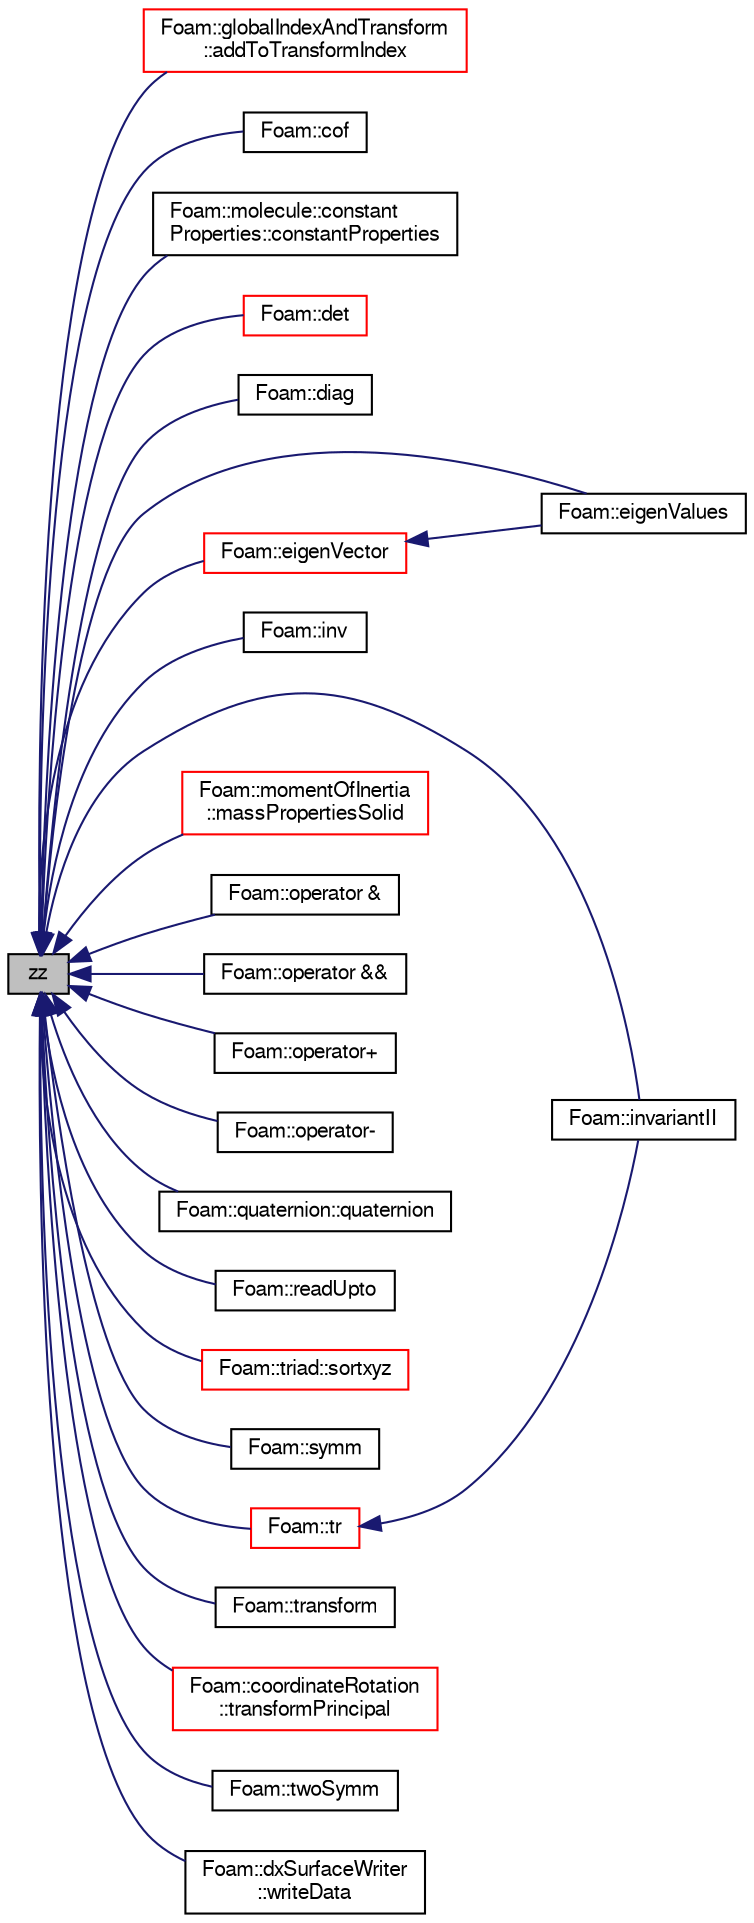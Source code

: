 digraph "zz"
{
  bgcolor="transparent";
  edge [fontname="FreeSans",fontsize="10",labelfontname="FreeSans",labelfontsize="10"];
  node [fontname="FreeSans",fontsize="10",shape=record];
  rankdir="LR";
  Node982 [label="zz",height=0.2,width=0.4,color="black", fillcolor="grey75", style="filled", fontcolor="black"];
  Node982 -> Node983 [dir="back",color="midnightblue",fontsize="10",style="solid",fontname="FreeSans"];
  Node983 [label="Foam::globalIndexAndTransform\l::addToTransformIndex",height=0.2,width=0.4,color="red",URL="$a27690.html#ae12df20b0dd6402143a55db4e120ff36",tooltip="Add patch transformation to transformIndex. Return new. "];
  Node982 -> Node985 [dir="back",color="midnightblue",fontsize="10",style="solid",fontname="FreeSans"];
  Node985 [label="Foam::cof",height=0.2,width=0.4,color="black",URL="$a21124.html#ad125526a422e2bd9c6e5c5f4a317af26",tooltip="Return the cofactor tensor of a tensor. "];
  Node982 -> Node986 [dir="back",color="midnightblue",fontsize="10",style="solid",fontname="FreeSans"];
  Node986 [label="Foam::molecule::constant\lProperties::constantProperties",height=0.2,width=0.4,color="black",URL="$a24394.html#a48f10350a2cae9811619cc14159099d6",tooltip="Construct from dictionary. "];
  Node982 -> Node987 [dir="back",color="midnightblue",fontsize="10",style="solid",fontname="FreeSans"];
  Node987 [label="Foam::det",height=0.2,width=0.4,color="red",URL="$a21124.html#a1d843934098e732c7ab3f36774a0abc9",tooltip="Return the determinant of a tensor. "];
  Node982 -> Node990 [dir="back",color="midnightblue",fontsize="10",style="solid",fontname="FreeSans"];
  Node990 [label="Foam::diag",height=0.2,width=0.4,color="black",URL="$a21124.html#a647736d623aac35963def79b99ac6402",tooltip="Return the diagonal of a tensor as a diagonal tensor. "];
  Node982 -> Node991 [dir="back",color="midnightblue",fontsize="10",style="solid",fontname="FreeSans"];
  Node991 [label="Foam::eigenValues",height=0.2,width=0.4,color="black",URL="$a21124.html#a439ae805cc773abe7c94178cce4f5ba3"];
  Node982 -> Node992 [dir="back",color="midnightblue",fontsize="10",style="solid",fontname="FreeSans"];
  Node992 [label="Foam::eigenVector",height=0.2,width=0.4,color="red",URL="$a21124.html#aed8ccde72af25f41d76277dffa26abad"];
  Node992 -> Node991 [dir="back",color="midnightblue",fontsize="10",style="solid",fontname="FreeSans"];
  Node982 -> Node999 [dir="back",color="midnightblue",fontsize="10",style="solid",fontname="FreeSans"];
  Node999 [label="Foam::inv",height=0.2,width=0.4,color="black",URL="$a21124.html#a185b4212d0617ccfaa1efdff22eadf64",tooltip="Return the inverse of a tensor given the determinant. "];
  Node982 -> Node1000 [dir="back",color="midnightblue",fontsize="10",style="solid",fontname="FreeSans"];
  Node1000 [label="Foam::invariantII",height=0.2,width=0.4,color="black",URL="$a21124.html#a98d83dc4e3c2ffaf3b1d62c5802a0c4d",tooltip="Return the 2nd invariant of a tensor. "];
  Node982 -> Node1001 [dir="back",color="midnightblue",fontsize="10",style="solid",fontname="FreeSans"];
  Node1001 [label="Foam::momentOfInertia\l::massPropertiesSolid",height=0.2,width=0.4,color="red",URL="$a25142.html#ac948fad3ba413d57d196458b12848db1"];
  Node982 -> Node1003 [dir="back",color="midnightblue",fontsize="10",style="solid",fontname="FreeSans"];
  Node1003 [label="Foam::operator &",height=0.2,width=0.4,color="black",URL="$a21124.html#a41f93d398538420c992d7eef6fab53bf",tooltip="Inner-product between a diagonal tensor and a tensor. "];
  Node982 -> Node1004 [dir="back",color="midnightblue",fontsize="10",style="solid",fontname="FreeSans"];
  Node1004 [label="Foam::operator &&",height=0.2,width=0.4,color="black",URL="$a21124.html#ac81554a2e69f078dbdfe8ced910c3c5c",tooltip="Double-dot-product between a spherical tensor and a tensor. "];
  Node982 -> Node1005 [dir="back",color="midnightblue",fontsize="10",style="solid",fontname="FreeSans"];
  Node1005 [label="Foam::operator+",height=0.2,width=0.4,color="black",URL="$a21124.html#afd3ddb9840be2a7ca902615359e3283e"];
  Node982 -> Node1006 [dir="back",color="midnightblue",fontsize="10",style="solid",fontname="FreeSans"];
  Node1006 [label="Foam::operator-",height=0.2,width=0.4,color="black",URL="$a21124.html#a2c7fb7bc3807efdfd0a5456730bc84fc"];
  Node982 -> Node1007 [dir="back",color="midnightblue",fontsize="10",style="solid",fontname="FreeSans"];
  Node1007 [label="Foam::quaternion::quaternion",height=0.2,width=0.4,color="black",URL="$a28130.html#ac16a816cff3e72c4375a6602b025d5ed",tooltip="Construct a quaternion from a rotation tensor. "];
  Node982 -> Node1008 [dir="back",color="midnightblue",fontsize="10",style="solid",fontname="FreeSans"];
  Node1008 [label="Foam::readUpto",height=0.2,width=0.4,color="black",URL="$a21124.html#adebc6d49ebf4c5b9e97e0e2f96d4c493"];
  Node982 -> Node1009 [dir="back",color="midnightblue",fontsize="10",style="solid",fontname="FreeSans"];
  Node1009 [label="Foam::triad::sortxyz",height=0.2,width=0.4,color="red",URL="$a28426.html#a8f6bf086b0021a33bdf49c7dfbab3655",tooltip="Sort the axes such that they are closest to the x, y and z axes. "];
  Node982 -> Node1088 [dir="back",color="midnightblue",fontsize="10",style="solid",fontname="FreeSans"];
  Node1088 [label="Foam::symm",height=0.2,width=0.4,color="black",URL="$a21124.html#a247f64ca032aa6fa7a54701f5785db53",tooltip="Return the symmetric part of a tensor. "];
  Node982 -> Node1089 [dir="back",color="midnightblue",fontsize="10",style="solid",fontname="FreeSans"];
  Node1089 [label="Foam::tr",height=0.2,width=0.4,color="red",URL="$a21124.html#a89b2b9be01bc4c7594485fb6c3a3a4ba",tooltip="Return the trace of a tensor. "];
  Node1089 -> Node1000 [dir="back",color="midnightblue",fontsize="10",style="solid",fontname="FreeSans"];
  Node982 -> Node1096 [dir="back",color="midnightblue",fontsize="10",style="solid",fontname="FreeSans"];
  Node1096 [label="Foam::transform",height=0.2,width=0.4,color="black",URL="$a21124.html#a2398526b38a4e70fd5c67cbfd9139fc0"];
  Node982 -> Node1097 [dir="back",color="midnightblue",fontsize="10",style="solid",fontname="FreeSans"];
  Node1097 [label="Foam::coordinateRotation\l::transformPrincipal",height=0.2,width=0.4,color="red",URL="$a24994.html#a1fa4ae5c1ba98ba2bab434d99e2e5cbc",tooltip="Transform principal. "];
  Node982 -> Node1105 [dir="back",color="midnightblue",fontsize="10",style="solid",fontname="FreeSans"];
  Node1105 [label="Foam::twoSymm",height=0.2,width=0.4,color="black",URL="$a21124.html#a1f61956bd0d628e84789584e7564ac59",tooltip="Return twice the symmetric part of a tensor. "];
  Node982 -> Node1106 [dir="back",color="midnightblue",fontsize="10",style="solid",fontname="FreeSans"];
  Node1106 [label="Foam::dxSurfaceWriter\l::writeData",height=0.2,width=0.4,color="black",URL="$a29410.html#af3b96bf02d1b0925c325805a3b29ccfa"];
}
